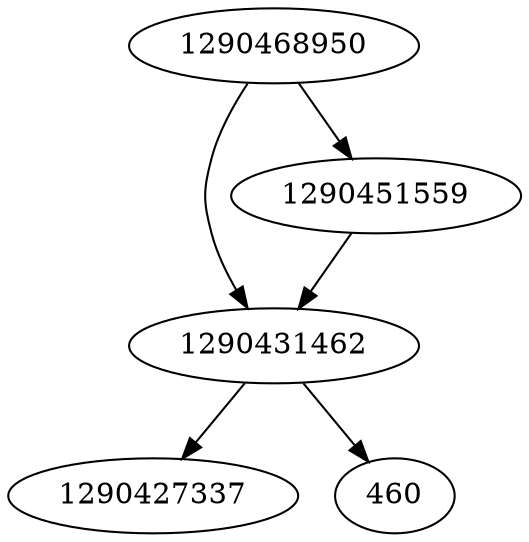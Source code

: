 strict digraph  {
1290431462;
1290451559;
1290427337;
460;
1290468950;
1290431462 -> 460;
1290431462 -> 1290427337;
1290451559 -> 1290431462;
1290468950 -> 1290431462;
1290468950 -> 1290451559;
}
